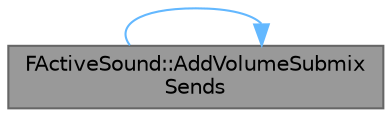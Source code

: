 digraph "FActiveSound::AddVolumeSubmixSends"
{
 // INTERACTIVE_SVG=YES
 // LATEX_PDF_SIZE
  bgcolor="transparent";
  edge [fontname=Helvetica,fontsize=10,labelfontname=Helvetica,labelfontsize=10];
  node [fontname=Helvetica,fontsize=10,shape=box,height=0.2,width=0.4];
  rankdir="RL";
  Node1 [id="Node000001",label="FActiveSound::AddVolumeSubmix\lSends",height=0.2,width=0.4,color="gray40", fillcolor="grey60", style="filled", fontcolor="black",tooltip="Apply the submix sends to our parse params as appropriate."];
  Node1 -> Node1 [id="edge1_Node000001_Node000001",dir="back",color="steelblue1",style="solid",tooltip=" "];
}
